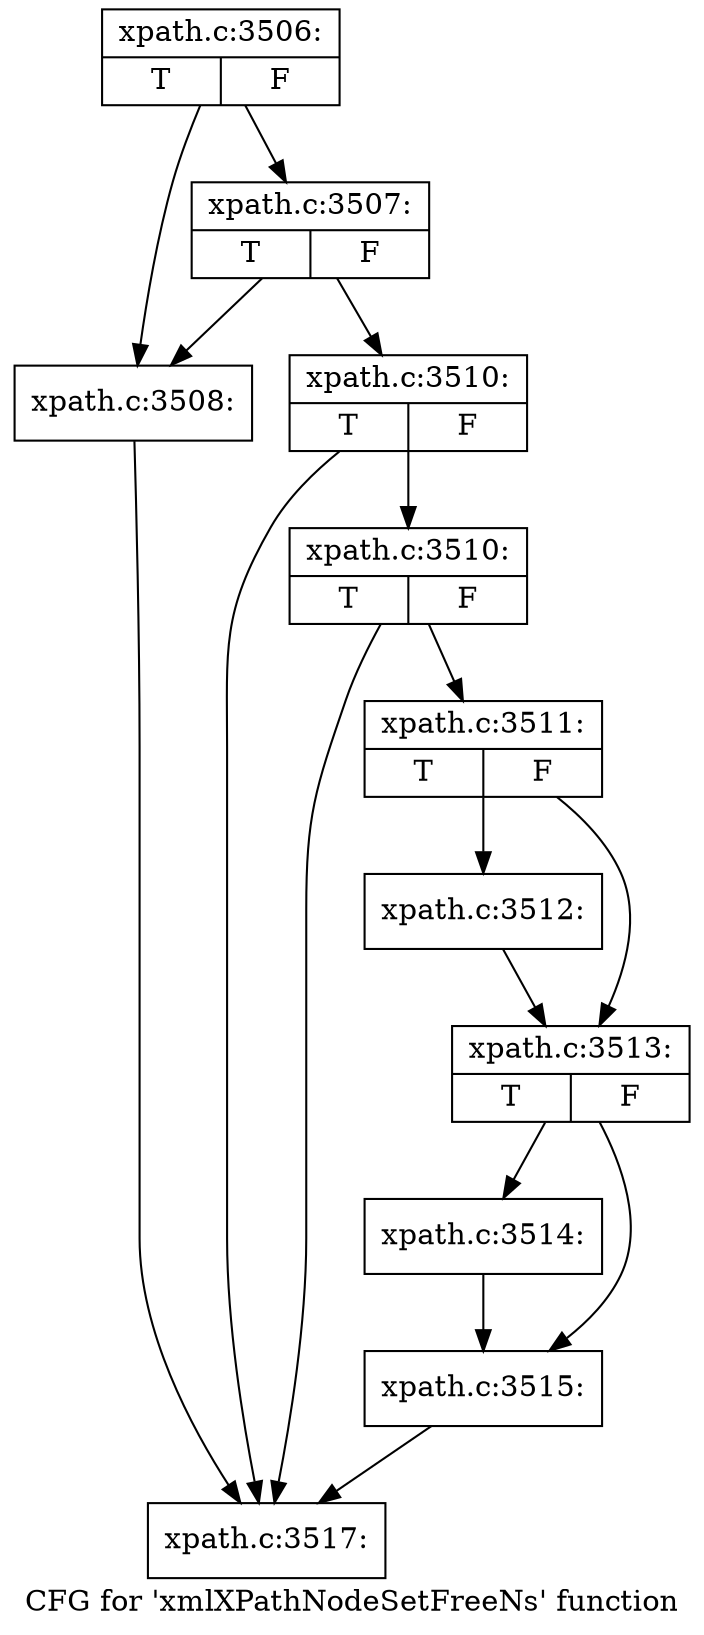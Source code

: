 digraph "CFG for 'xmlXPathNodeSetFreeNs' function" {
	label="CFG for 'xmlXPathNodeSetFreeNs' function";

	Node0x47a5b60 [shape=record,label="{xpath.c:3506:|{<s0>T|<s1>F}}"];
	Node0x47a5b60 -> Node0x47a6090;
	Node0x47a5b60 -> Node0x47a6130;
	Node0x47a6130 [shape=record,label="{xpath.c:3507:|{<s0>T|<s1>F}}"];
	Node0x47a6130 -> Node0x47a6090;
	Node0x47a6130 -> Node0x47a60e0;
	Node0x47a6090 [shape=record,label="{xpath.c:3508:}"];
	Node0x47a6090 -> Node0x47a68f0;
	Node0x47a60e0 [shape=record,label="{xpath.c:3510:|{<s0>T|<s1>F}}"];
	Node0x47a60e0 -> Node0x47a6940;
	Node0x47a60e0 -> Node0x47a68f0;
	Node0x47a6940 [shape=record,label="{xpath.c:3510:|{<s0>T|<s1>F}}"];
	Node0x47a6940 -> Node0x47a68a0;
	Node0x47a6940 -> Node0x47a68f0;
	Node0x47a68a0 [shape=record,label="{xpath.c:3511:|{<s0>T|<s1>F}}"];
	Node0x47a68a0 -> Node0x47a72c0;
	Node0x47a68a0 -> Node0x47a7310;
	Node0x47a72c0 [shape=record,label="{xpath.c:3512:}"];
	Node0x47a72c0 -> Node0x47a7310;
	Node0x47a7310 [shape=record,label="{xpath.c:3513:|{<s0>T|<s1>F}}"];
	Node0x47a7310 -> Node0x47a7af0;
	Node0x47a7310 -> Node0x47a7b40;
	Node0x47a7af0 [shape=record,label="{xpath.c:3514:}"];
	Node0x47a7af0 -> Node0x47a7b40;
	Node0x47a7b40 [shape=record,label="{xpath.c:3515:}"];
	Node0x47a7b40 -> Node0x47a68f0;
	Node0x47a68f0 [shape=record,label="{xpath.c:3517:}"];
}
